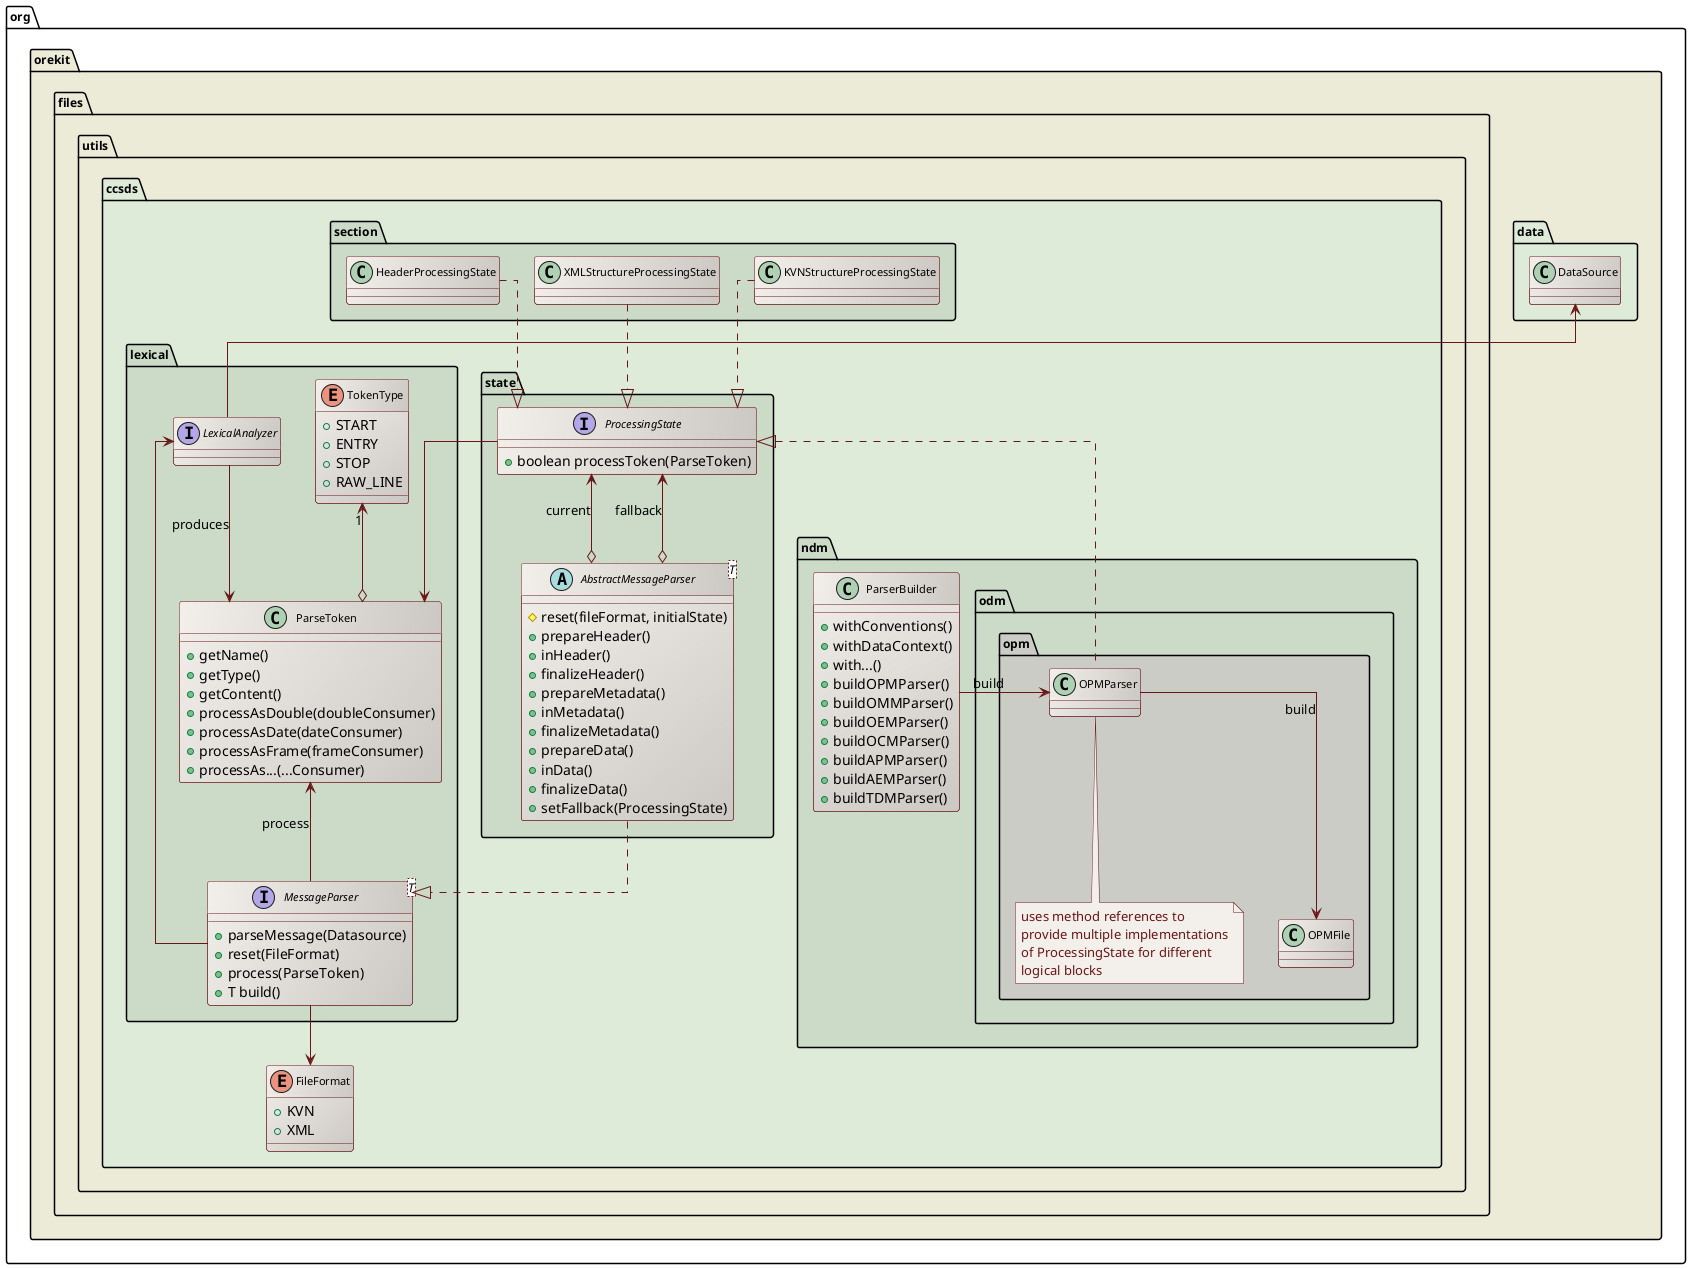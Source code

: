 ' Copyright 2002-2021 CS GROUP
' Licensed to CS GROUP (CS) under one or more
' contributor license agreements.  See the NOTICE file distributed with
' this work for additional information regarding copyright ownership.
' CS licenses this file to You under the Apache License, Version 2.0
' (the "License"); you may not use this file except in compliance with
' the License.  You may obtain a copy of the License at
'
'   http://www.apache.org/licenses/LICENSE-2.0
'
' Unless required by applicable law or agreed to in writing, software
' distributed under the License is distributed on an "AS IS" BASIS,
' WITHOUT WARRANTIES OR CONDITIONS OF ANY KIND, either express or implied.
' See the License for the specific language governing permissions and
' limitations under the License.

@startuml

  skinparam svek                  true
  skinparam ClassBackgroundColor  #F3EFEB/CCC9C5
  skinparam ClassArrowColor       #691616
  skinparam ClassBorderColor      #691616
  skinparam NoteBackgroundColor   #F3EFEB
  skinparam NoteBorderColor       #691616
  skinparam NoteFontColor         #691616
  skinparam ClassFontSize         11
  skinparam PackageFontSize       12
  skinparam linetype              ortho

  package org.orekit #ECEBD8 {

    package data #DDEBD8 {
      class DataSource
    }

    package files.utils.ccsds #DDEBD8 {

      package section #CBDBC8 {
        class HeaderProcessingState
        class KVNStructureProcessingState
        class XMLStructureProcessingState
      }

      package lexical #CBDBC8 {
        interface LexicalAnalyzer
        enum TokenType {
          +START
          +ENTRY
          +STOP
          +RAW_LINE
        }
        class ParseToken {
          +getName()
          +getType()
          +getContent()
          +processAsDouble(doubleConsumer)
          +processAsDate(dateConsumer)
          +processAsFrame(frameConsumer)
          +processAs...(...Consumer)
        }
        interface "MessageParser<T>" as MessageParser {
          +parseMessage(Datasource)
          +reset(FileFormat)
          +process(ParseToken)
          +T build()
        }
      }

      package state #CBDBC8 {
        abstract class "AbstractMessageParser<T>" as AbstractMessageParser {
          #reset(fileFormat, initialState)
          +prepareHeader()
          +inHeader()
          +finalizeHeader()
          +prepareMetadata()
          +inMetadata()
          +finalizeMetadata()
          +prepareData()
          +inData()
          +finalizeData()
          +setFallback(ProcessingState)
        }
        interface ProcessingState {
          +boolean processToken(ParseToken)
        }
      }

      enum FileFormat {
        +KVN
        +XML
      }

      package ndm #CBDBC8 {

         package odm.opm #CCCCC7 {
          class OPMParser
          note bottom
            uses method references to
            provide multiple implementations
            of ProcessingState for different
            logical blocks
          end note
          class OPMFile
        }

        class ParserBuilder {
          +withConventions()
          +withDataContext()
          +with...()
          +buildOPMParser()
          +buildOMMParser()
          +buildOEMParser()
          +buildOCMParser()
          +buildAPMParser()
          +buildAEMParser()
          +buildTDMParser()
        }

      }

    }
  }

  DataSource <-- LexicalAnalyzer
  LexicalAnalyzer --> ParseToken : produces
  LexicalAnalyzer <-- MessageParser
  TokenType "1" <--o ParseToken
  ParseToken <-left- ProcessingState
  MessageParser --> FileFormat
  ParseToken <-- MessageParser : "process"
  AbstractMessageParser ..|> MessageParser
  ProcessingState <--o AbstractMessageParser : "current"
  ProcessingState <--o AbstractMessageParser : "fallback"
  OPMParser --> OPMFile : "build"
  HeaderProcessingState       ..|> ProcessingState
  KVNStructureProcessingState ..|> ProcessingState
  XMLStructureProcessingState ..|> ProcessingState
  ProcessingState <|.. OPMParser
  ParserBuilder -right-> OPMParser : build

@enduml
